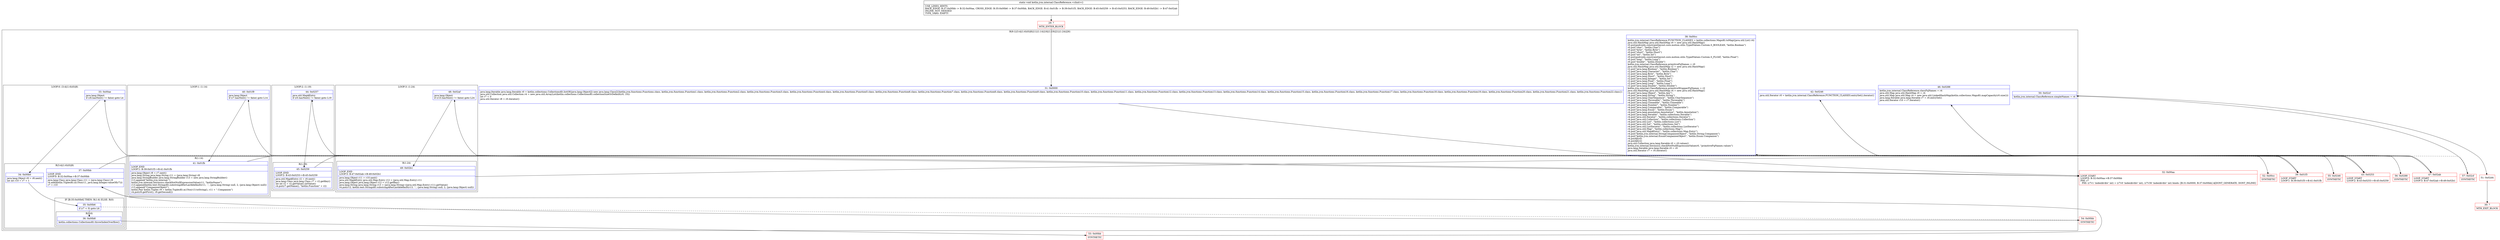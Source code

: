 digraph "CFG forkotlin.jvm.internal.ClassReference.\<clinit\>()V" {
subgraph cluster_Region_1939250263 {
label = "R(9:1|(3:4|(1:6)(0)|8)|11|(1:14)|16|(1:19)|21|(1:24)|26)";
node [shape=record,color=blue];
Node_31 [shape=record,label="{31\:\ 0x0000|java.lang.Iterable java.lang.Iterable r0 = kotlin.collections.CollectionsKt.listOf((java.lang.Object[]) new java.lang.Class[]\{kotlin.jvm.functions.Functions.class, kotlin.jvm.functions.Function1.class, kotlin.jvm.functions.Function2.class, kotlin.jvm.functions.Function3.class, kotlin.jvm.functions.Function4.class, kotlin.jvm.functions.Function5.class, kotlin.jvm.functions.Function6.class, kotlin.jvm.functions.Function7.class, kotlin.jvm.functions.Function8.class, kotlin.jvm.functions.Function9.class, kotlin.jvm.functions.Function10.class, kotlin.jvm.functions.Function11.class, kotlin.jvm.functions.Function12.class, kotlin.jvm.functions.Function13.class, kotlin.jvm.functions.Function14.class, kotlin.jvm.functions.Function15.class, kotlin.jvm.functions.Function16.class, kotlin.jvm.functions.Function17.class, kotlin.jvm.functions.Function18.class, kotlin.jvm.functions.Function19.class, kotlin.jvm.functions.Function20.class, kotlin.jvm.functions.Function21.class, kotlin.jvm.functions.Function22.class\})\ljava.util.Collection java.util.Collection r4 = new java.util.ArrayList(kotlin.collections.CollectionsKt.collectionSizeOrDefault(r0, 10))\lint r7 = 0\ljava.util.Iterator r8 = r0.iterator()\l\l}"];
subgraph cluster_LoopRegion_457601914 {
label = "LOOP:0: (3:4|(1:6)(0)|8)";
node [shape=record,color=blue];
Node_33 [shape=record,label="{33\:\ 0x00ae|java.lang.Object \lif (r8.hasNext() != false) goto L4\l}"];
subgraph cluster_Region_435629658 {
label = "R(3:4|(1:6)(0)|8)";
node [shape=record,color=blue];
Node_34 [shape=record,label="{34\:\ 0x00b0|java.lang.Object r9 = r8.next()\lint int r10 = r7 + 1\l}"];
subgraph cluster_IfRegion_1134837172 {
label = "IF [B:35:0x00b6] THEN: R(1:6) ELSE: R(0)";
node [shape=record,color=blue];
Node_35 [shape=record,label="{35\:\ 0x00b6|if (r7 \< 0) goto L6\l}"];
subgraph cluster_Region_1336234592 {
label = "R(1:6)";
node [shape=record,color=blue];
Node_36 [shape=record,label="{36\:\ 0x00b8|kotlin.collections.CollectionsKt.throwIndexOverflow()\l}"];
}
subgraph cluster_Region_1876495853 {
label = "R(0)";
node [shape=record,color=blue];
}
}
Node_37 [shape=record,label="{37\:\ 0x00bb|LOOP_END\lLOOP:0: B:32:0x00aa\-\>B:37:0x00bb\l|java.lang.Class java.lang.Class r11 = (java.lang.Class) r9\lr4.add(kotlin.TuplesKt.m15to(r11, java.lang.Integer.valueOf(r7)))\lr7 = r10\l}"];
}
}
Node_38 [shape=record,label="{38\:\ 0x00cc|kotlin.jvm.internal.ClassReference.FUNCTION_CLASSES = kotlin.collections.MapsKt.toMap((java.util.List) r4)\ljava.util.HashMap java.util.HashMap r0 = new java.util.HashMap()\lr0.put(androidx.constraintlayout.core.motion.utils.TypedValues.Custom.S_BOOLEAN, \"kotlin.Boolean\")\lr0.put(\"char\", \"kotlin.Char\")\lr0.put(\"byte\", \"kotlin.Byte\")\lr0.put(\"short\", \"kotlin.Short\")\lr0.put(\"int\", \"kotlin.Int\")\lr0.put(androidx.constraintlayout.core.motion.utils.TypedValues.Custom.S_FLOAT, \"kotlin.Float\")\lr0.put(\"long\", \"kotlin.Long\")\lr0.put(\"double\", \"kotlin.Double\")\lkotlin.jvm.internal.ClassReference.primitiveFqNames = r0\ljava.util.HashMap java.util.HashMap r2 = new java.util.HashMap()\lr2.put(\"java.lang.Boolean\", \"kotlin.Boolean\")\lr2.put(\"java.lang.Character\", \"kotlin.Char\")\lr2.put(\"java.lang.Byte\", \"kotlin.Byte\")\lr2.put(\"java.lang.Short\", \"kotlin.Short\")\lr2.put(\"java.lang.Integer\", \"kotlin.Int\")\lr2.put(\"java.lang.Float\", \"kotlin.Float\")\lr2.put(\"java.lang.Long\", \"kotlin.Long\")\lr2.put(\"java.lang.Double\", \"kotlin.Double\")\lkotlin.jvm.internal.ClassReference.primitiveWrapperFqNames = r2\ljava.util.HashMap java.util.HashMap r4 = new java.util.HashMap()\lr4.put(\"java.lang.Object\", \"kotlin.Any\")\lr4.put(\"java.lang.String\", \"kotlin.String\")\lr4.put(\"java.lang.CharSequence\", \"kotlin.CharSequence\")\lr4.put(\"java.lang.Throwable\", \"kotlin.Throwable\")\lr4.put(\"java.lang.Cloneable\", \"kotlin.Cloneable\")\lr4.put(\"java.lang.Number\", \"kotlin.Number\")\lr4.put(\"java.lang.Comparable\", \"kotlin.Comparable\")\lr4.put(\"java.lang.Enum\", \"kotlin.Enum\")\lr4.put(\"java.lang.annotation.Annotation\", \"kotlin.Annotation\")\lr4.put(\"java.lang.Iterable\", \"kotlin.collections.Iterable\")\lr4.put(\"java.util.Iterator\", \"kotlin.collections.Iterator\")\lr4.put(\"java.util.Collection\", \"kotlin.collections.Collection\")\lr4.put(\"java.util.List\", \"kotlin.collections.List\")\lr4.put(\"java.util.Set\", \"kotlin.collections.Set\")\lr4.put(\"java.util.ListIterator\", \"kotlin.collections.ListIterator\")\lr4.put(\"java.util.Map\", \"kotlin.collections.Map\")\lr4.put(\"java.util.Map$Entry\", \"kotlin.collections.Map.Entry\")\lr4.put(\"kotlin.jvm.internal.StringCompanionObject\", \"kotlin.String.Companion\")\lr4.put(\"kotlin.jvm.internal.EnumCompanionObject\", \"kotlin.Enum.Companion\")\lr4.putAll(r0)\lr4.putAll(r2)\ljava.util.Collection java.lang.Iterable r0 = r0.values()\lkotlin.jvm.internal.Intrinsics.checkNotNullExpressionValue(r0, \"primitiveFqNames.values\")\ljava.lang.Iterable java.lang.Iterable r0 = r0\ljava.util.Iterator r7 = r0.iterator()\l\l}"];
subgraph cluster_LoopRegion_1058985098 {
label = "LOOP:1: (1:14)";
node [shape=record,color=blue];
Node_40 [shape=record,label="{40\:\ 0x01f9|java.lang.Object \lif (r7.hasNext() != false) goto L14\l}"];
subgraph cluster_Region_1874049344 {
label = "R(1:14)";
node [shape=record,color=blue];
Node_41 [shape=record,label="{41\:\ 0x01fb|LOOP_END\lLOOP:1: B:39:0x01f3\-\>B:41:0x01fb\l|java.lang.Object r8 = r7.next()\ljava.lang.String java.lang.String r11 = (java.lang.String) r8\ljava.lang.StringBuilder java.lang.StringBuilder r13 = new java.lang.StringBuilder()\lr13.append(\"kotlin.jvm.internal.\")\lkotlin.jvm.internal.Intrinsics.checkNotNullExpressionValue(r11, \"kotlinName\")\lr13.append(kotlin.text.StringsKt.substringAfterLast$default(r11, '.', (java.lang.String) null, 2, (java.lang.Object) null))\lr13.append(\"CompanionObject\")\lkotlin.Pair kotlin.Tuples r9 = kotlin.TuplesKt.m15to(r13.toString(), r11 + \".Companion\")\lr4.put(r9.getFirst(), r9.getSecond())\l}"];
}
}
Node_42 [shape=record,label="{42\:\ 0x0246|java.util.Iterator r0 = kotlin.jvm.internal.ClassReference.FUNCTION_CLASSES.entrySet().iterator()\l\l}"];
subgraph cluster_LoopRegion_401321392 {
label = "LOOP:2: (1:19)";
node [shape=record,color=blue];
Node_44 [shape=record,label="{44\:\ 0x0257|java.util.Map$Entry \lif (r0.hasNext() != false) goto L19\l}"];
subgraph cluster_Region_671147205 {
label = "R(1:19)";
node [shape=record,color=blue];
Node_45 [shape=record,label="{45\:\ 0x0259|LOOP_END\lLOOP:2: B:43:0x0253\-\>B:45:0x0259\l|java.util.Map$Entry r2 = r0.next()\ljava.lang.Class java.lang.Class r7 = r2.getKey()\lint int r2 = r2.getValue().intValue()\lr4.put(r7.getName(), \"kotlin.Function\" + r2)\l}"];
}
}
Node_46 [shape=record,label="{46\:\ 0x0288|kotlin.jvm.internal.ClassReference.classFqNames = r4\ljava.util.Map java.util.HashMap r0 = r4\ljava.util.Map java.util.Map r4 = new java.util.LinkedHashMap(kotlin.collections.MapsKt.mapCapacity(r0.size()))\ljava.lang.Iterable java.lang.Iterable r7 = r0.entrySet()\ljava.util.Iterator r10 = r7.iterator()\l\l}"];
subgraph cluster_LoopRegion_1916324735 {
label = "LOOP:3: (1:24)";
node [shape=record,color=blue];
Node_48 [shape=record,label="{48\:\ 0x02af|java.lang.Object \lif (r10.hasNext() != false) goto L24\l}"];
subgraph cluster_Region_136677985 {
label = "R(1:24)";
node [shape=record,color=blue];
Node_49 [shape=record,label="{49\:\ 0x02b1|LOOP_END\lLOOP:3: B:47:0x02ab\-\>B:49:0x02b1\l|java.lang.Object r11 = r10.next()\ljava.util.Map$Entry java.util.Map.Entry r12 = (java.util.Map.Entry) r11\ljava.lang.Object java.lang.Object r12 = r12.getKey()\ljava.lang.String java.lang.String r13 = (java.lang.String) ((java.util.Map.Entry) r11).getValue()\lr4.put(r12, kotlin.text.StringsKt.substringAfterLast$default(r13, '.', (java.lang.String) null, 2, (java.lang.Object) null))\l}"];
}
}
Node_50 [shape=record,label="{50\:\ 0x02cf|kotlin.jvm.internal.ClassReference.simpleNames = r4\l}"];
}
Node_29 [shape=record,color=red,label="{29\:\ ?|MTH_ENTER_BLOCK\l}"];
Node_32 [shape=record,color=red,label="{32\:\ 0x00aa|LOOP_START\lLOOP:0: B:32:0x00aa\-\>B:37:0x00bb\lPHI: r7 \l  PHI: (r7v1 'index$iv$iv' int) = (r7v0 'index$iv$iv' int), (r7v30 'index$iv$iv' int) binds: [B:31:0x0000, B:37:0x00bb] A[DONT_GENERATE, DONT_INLINE]\l}"];
Node_53 [shape=record,color=red,label="{53\:\ 0x00bb|SYNTHETIC\l}"];
Node_54 [shape=record,color=red,label="{54\:\ 0x00bb|SYNTHETIC\l}"];
Node_52 [shape=record,color=red,label="{52\:\ 0x00cc|SYNTHETIC\l}"];
Node_39 [shape=record,color=red,label="{39\:\ 0x01f3|LOOP_START\lLOOP:1: B:39:0x01f3\-\>B:41:0x01fb\l}"];
Node_55 [shape=record,color=red,label="{55\:\ 0x0246|SYNTHETIC\l}"];
Node_43 [shape=record,color=red,label="{43\:\ 0x0253|LOOP_START\lLOOP:2: B:43:0x0253\-\>B:45:0x0259\l}"];
Node_56 [shape=record,color=red,label="{56\:\ 0x0288|SYNTHETIC\l}"];
Node_47 [shape=record,color=red,label="{47\:\ 0x02ab|LOOP_START\lLOOP:3: B:47:0x02ab\-\>B:49:0x02b1\l}"];
Node_57 [shape=record,color=red,label="{57\:\ 0x02cf|SYNTHETIC\l}"];
Node_51 [shape=record,color=red,label="{51\:\ 0x02d4}"];
Node_30 [shape=record,color=red,label="{30\:\ ?|MTH_EXIT_BLOCK\l}"];
MethodNode[shape=record,label="{static void kotlin.jvm.internal.ClassReference.\<clinit\>()  | USE_LINES_HINTS\lBACK_EDGE: B:37:0x00bb \-\> B:32:0x00aa, CROSS_EDGE: B:35:0x00b6 \-\> B:37:0x00bb, BACK_EDGE: B:41:0x01fb \-\> B:39:0x01f3, BACK_EDGE: B:45:0x0259 \-\> B:43:0x0253, BACK_EDGE: B:49:0x02b1 \-\> B:47:0x02ab\lINLINE_NOT_NEEDED\lTYPE_VARS: EMPTY\l}"];
MethodNode -> Node_29;Node_31 -> Node_32;
Node_33 -> Node_34;
Node_33 -> Node_52[style=dashed];
Node_34 -> Node_35;
Node_35 -> Node_36;
Node_35 -> Node_54[style=dashed];
Node_36 -> Node_53;
Node_37 -> Node_32;
Node_38 -> Node_39;
Node_40 -> Node_41;
Node_40 -> Node_55[style=dashed];
Node_41 -> Node_39;
Node_42 -> Node_43;
Node_44 -> Node_45;
Node_44 -> Node_56[style=dashed];
Node_45 -> Node_43;
Node_46 -> Node_47;
Node_48 -> Node_49;
Node_48 -> Node_57[style=dashed];
Node_49 -> Node_47;
Node_50 -> Node_51;
Node_29 -> Node_31;
Node_32 -> Node_33;
Node_53 -> Node_37;
Node_54 -> Node_37;
Node_52 -> Node_38;
Node_39 -> Node_40;
Node_55 -> Node_42;
Node_43 -> Node_44;
Node_56 -> Node_46;
Node_47 -> Node_48;
Node_57 -> Node_50;
Node_51 -> Node_30;
}

